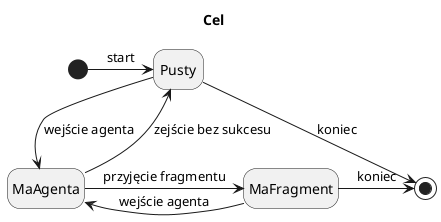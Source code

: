 @startuml
skinparam shadowing false
skinparam monochrome true
hide empty description

title Cel

[*] -> Pusty : start
Pusty -> MaAgenta : wejście agenta
Pusty -> [*] : koniec

MaAgenta -> MaFragment : przyjęcie fragmentu
MaFragment -> MaAgenta : wejście agenta
MaAgenta --> Pusty : zejście bez sukcesu

MaFragment -> [*] : koniec
@enduml